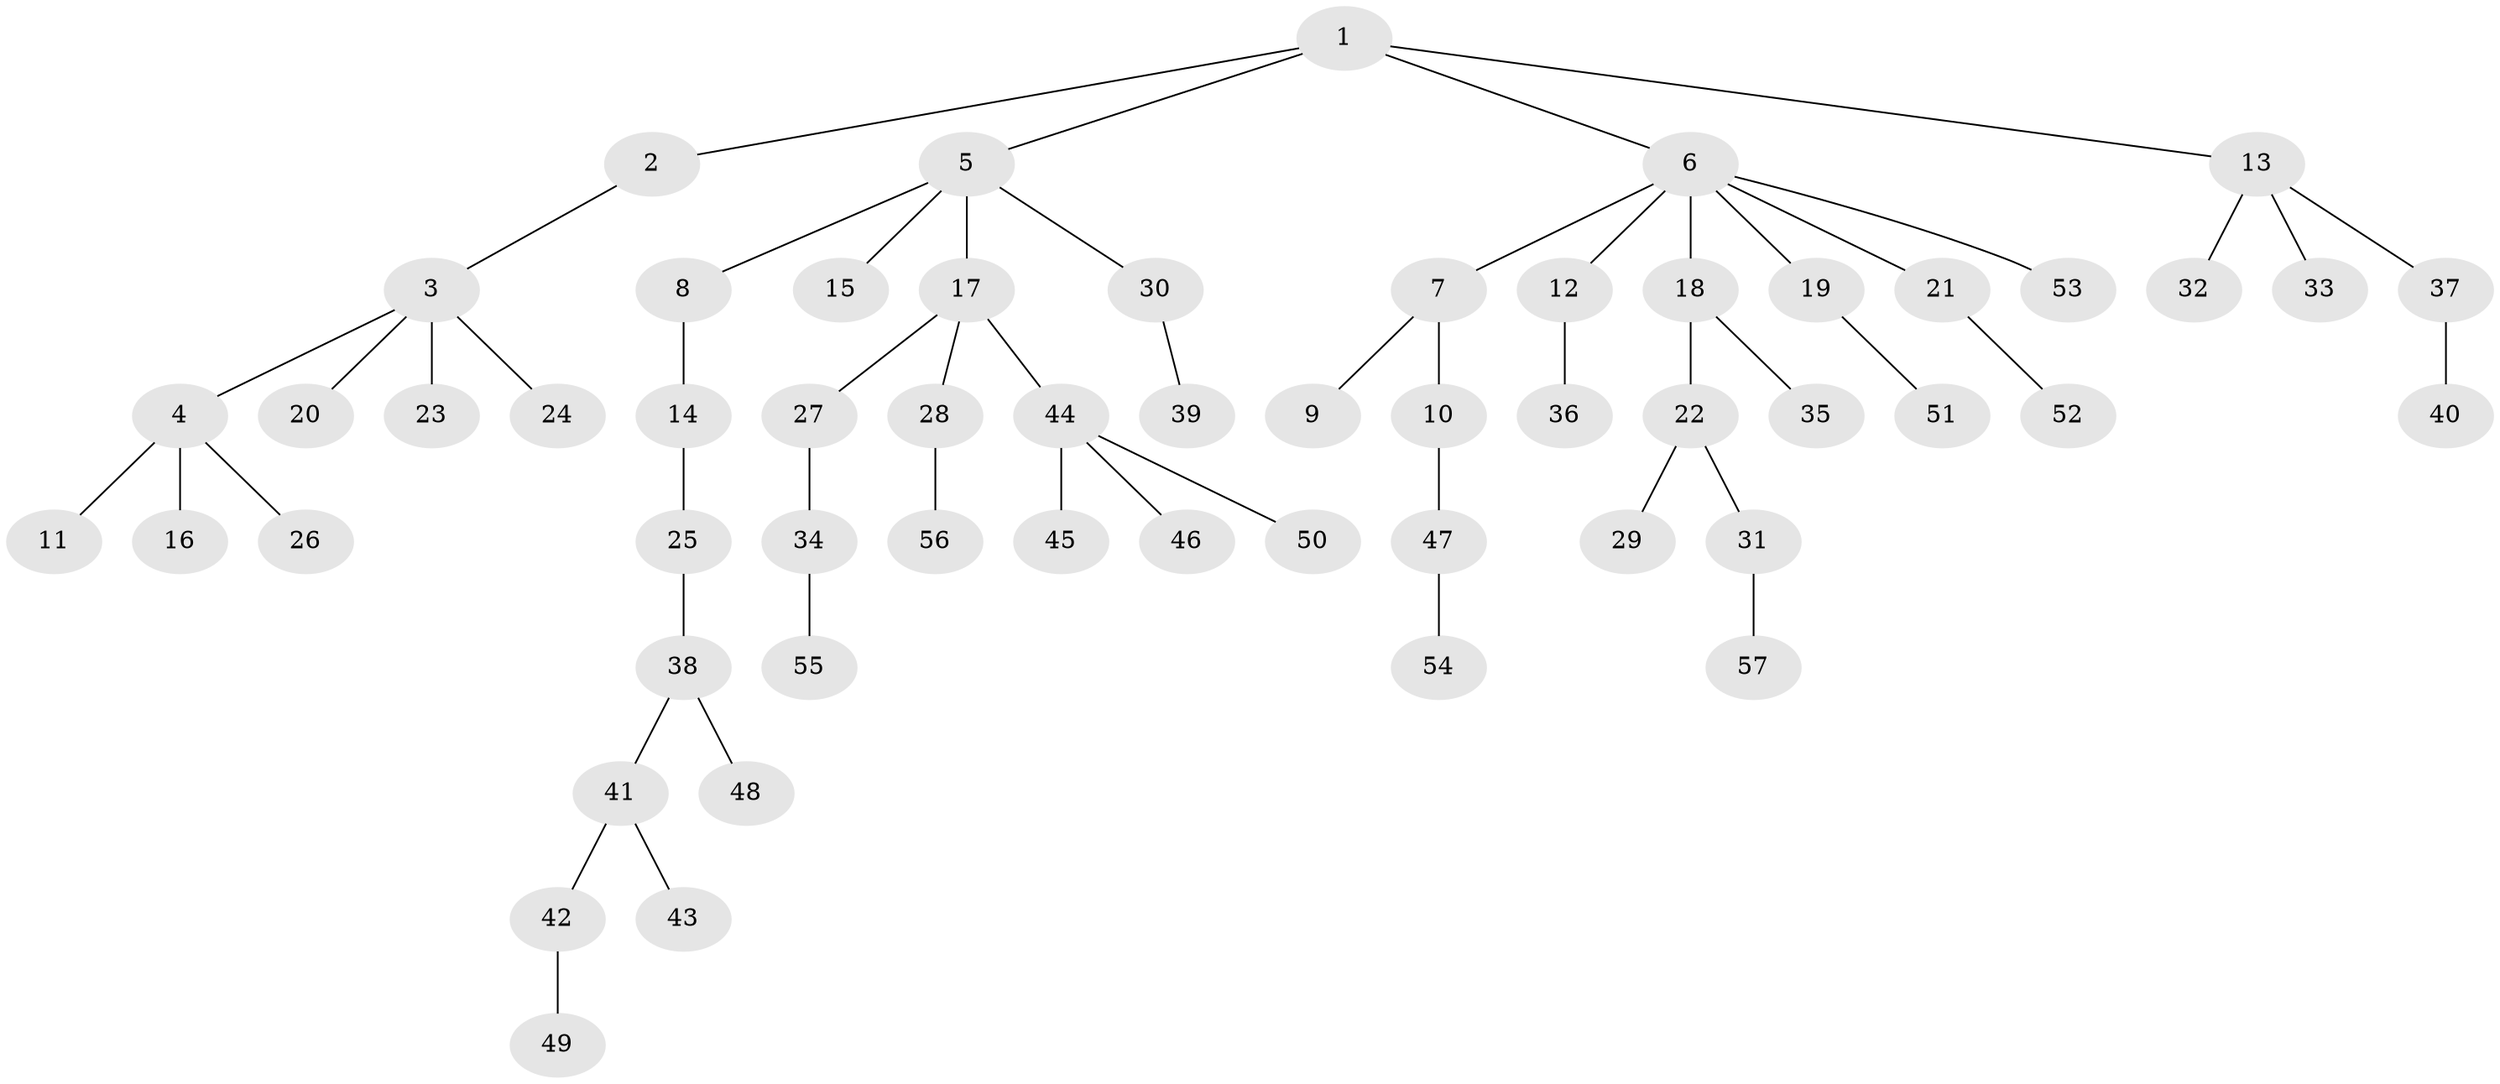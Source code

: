 // coarse degree distribution, {4: 0.05555555555555555, 3: 0.1111111111111111, 7: 0.027777777777777776, 8: 0.027777777777777776, 2: 0.19444444444444445, 1: 0.5833333333333334}
// Generated by graph-tools (version 1.1) at 2025/24/03/03/25 07:24:04]
// undirected, 57 vertices, 56 edges
graph export_dot {
graph [start="1"]
  node [color=gray90,style=filled];
  1;
  2;
  3;
  4;
  5;
  6;
  7;
  8;
  9;
  10;
  11;
  12;
  13;
  14;
  15;
  16;
  17;
  18;
  19;
  20;
  21;
  22;
  23;
  24;
  25;
  26;
  27;
  28;
  29;
  30;
  31;
  32;
  33;
  34;
  35;
  36;
  37;
  38;
  39;
  40;
  41;
  42;
  43;
  44;
  45;
  46;
  47;
  48;
  49;
  50;
  51;
  52;
  53;
  54;
  55;
  56;
  57;
  1 -- 2;
  1 -- 5;
  1 -- 6;
  1 -- 13;
  2 -- 3;
  3 -- 4;
  3 -- 20;
  3 -- 23;
  3 -- 24;
  4 -- 11;
  4 -- 16;
  4 -- 26;
  5 -- 8;
  5 -- 15;
  5 -- 17;
  5 -- 30;
  6 -- 7;
  6 -- 12;
  6 -- 18;
  6 -- 19;
  6 -- 21;
  6 -- 53;
  7 -- 9;
  7 -- 10;
  8 -- 14;
  10 -- 47;
  12 -- 36;
  13 -- 32;
  13 -- 33;
  13 -- 37;
  14 -- 25;
  17 -- 27;
  17 -- 28;
  17 -- 44;
  18 -- 22;
  18 -- 35;
  19 -- 51;
  21 -- 52;
  22 -- 29;
  22 -- 31;
  25 -- 38;
  27 -- 34;
  28 -- 56;
  30 -- 39;
  31 -- 57;
  34 -- 55;
  37 -- 40;
  38 -- 41;
  38 -- 48;
  41 -- 42;
  41 -- 43;
  42 -- 49;
  44 -- 45;
  44 -- 46;
  44 -- 50;
  47 -- 54;
}

